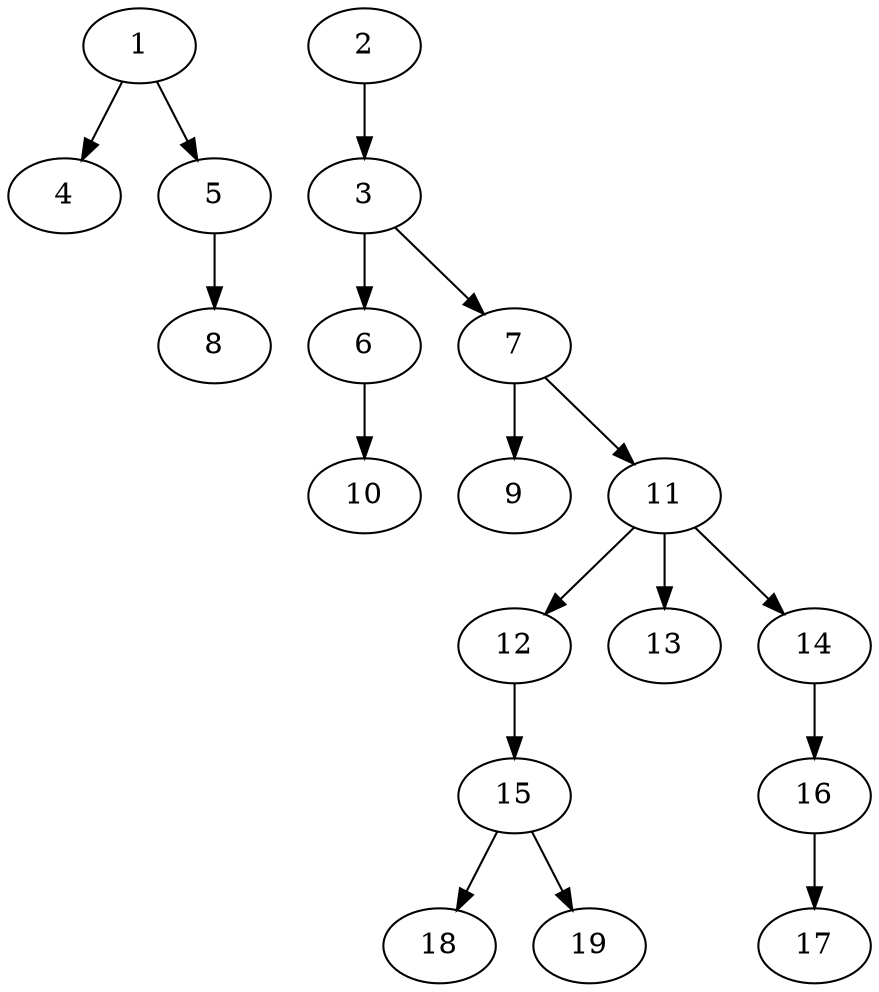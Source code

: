 // DAG (tier=1-easy, mode=data, n=19, ccr=0.329, fat=0.462, density=0.275, regular=0.639, jump=0.011, mindata=1048576, maxdata=8388608)
// DAG automatically generated by daggen at Sun Aug 24 16:33:33 2025
// /home/ermia/Project/Environments/daggen/bin/daggen --dot --ccr 0.329 --fat 0.462 --regular 0.639 --density 0.275 --jump 0.011 --mindata 1048576 --maxdata 8388608 -n 19 
digraph G {
  1 [size="122724350930922242048", alpha="0.16", expect_size="61362175465461121024"]
  1 -> 4 [size ="197565215670272"]
  1 -> 5 [size ="197565215670272"]
  2 [size="196630487081596352", alpha="0.02", expect_size="98315243540798176"]
  2 -> 3 [size ="130485938290688"]
  3 [size="315143711014956800", alpha="0.18", expect_size="157571855507478400"]
  3 -> 6 [size ="296578531196928"]
  3 -> 7 [size ="296578531196928"]
  4 [size="938180333555712", alpha="0.16", expect_size="469090166777856"]
  5 [size="8538497994943627264", alpha="0.06", expect_size="4269248997471813632"]
  5 -> 8 [size ="33420348489728"]
  6 [size="92015579366038432", alpha="0.04", expect_size="46007789683019216"]
  6 -> 10 [size ="81553409441792"]
  7 [size="78307827749274779648", alpha="0.19", expect_size="39153913874637389824"]
  7 -> 9 [size ="146428890447872"]
  7 -> 11 [size ="146428890447872"]
  8 [size="3006824502082048", alpha="0.04", expect_size="1503412251041024"]
  9 [size="31640196214512892", alpha="0.10", expect_size="15820098107256446"]
  10 [size="158066870543553", alpha="0.14", expect_size="79033435271776"]
  11 [size="53860776104037449728", alpha="0.09", expect_size="26930388052018724864"]
  11 -> 12 [size ="114096343089152"]
  11 -> 13 [size ="114096343089152"]
  11 -> 14 [size ="114096343089152"]
  12 [size="4501589739993726", alpha="0.10", expect_size="2250794869996863"]
  12 -> 15 [size ="105360379609088"]
  13 [size="4847608203446816", alpha="0.05", expect_size="2423804101723408"]
  14 [size="46830399250235392000", alpha="0.16", expect_size="23415199625117696000"]
  14 -> 16 [size ="103938208563200"]
  15 [size="5868370040985092", alpha="0.05", expect_size="2934185020492546"]
  15 -> 18 [size ="221968741695488"]
  15 -> 19 [size ="221968741695488"]
  16 [size="169877267686921248", alpha="0.09", expect_size="84938633843460624"]
  16 -> 17 [size ="116584739766272"]
  17 [size="308890590756926", alpha="0.01", expect_size="154445295378463"]
  18 [size="315552960219749504", alpha="0.18", expect_size="157776480109874752"]
  19 [size="90775594540978640", alpha="0.13", expect_size="45387797270489320"]
}